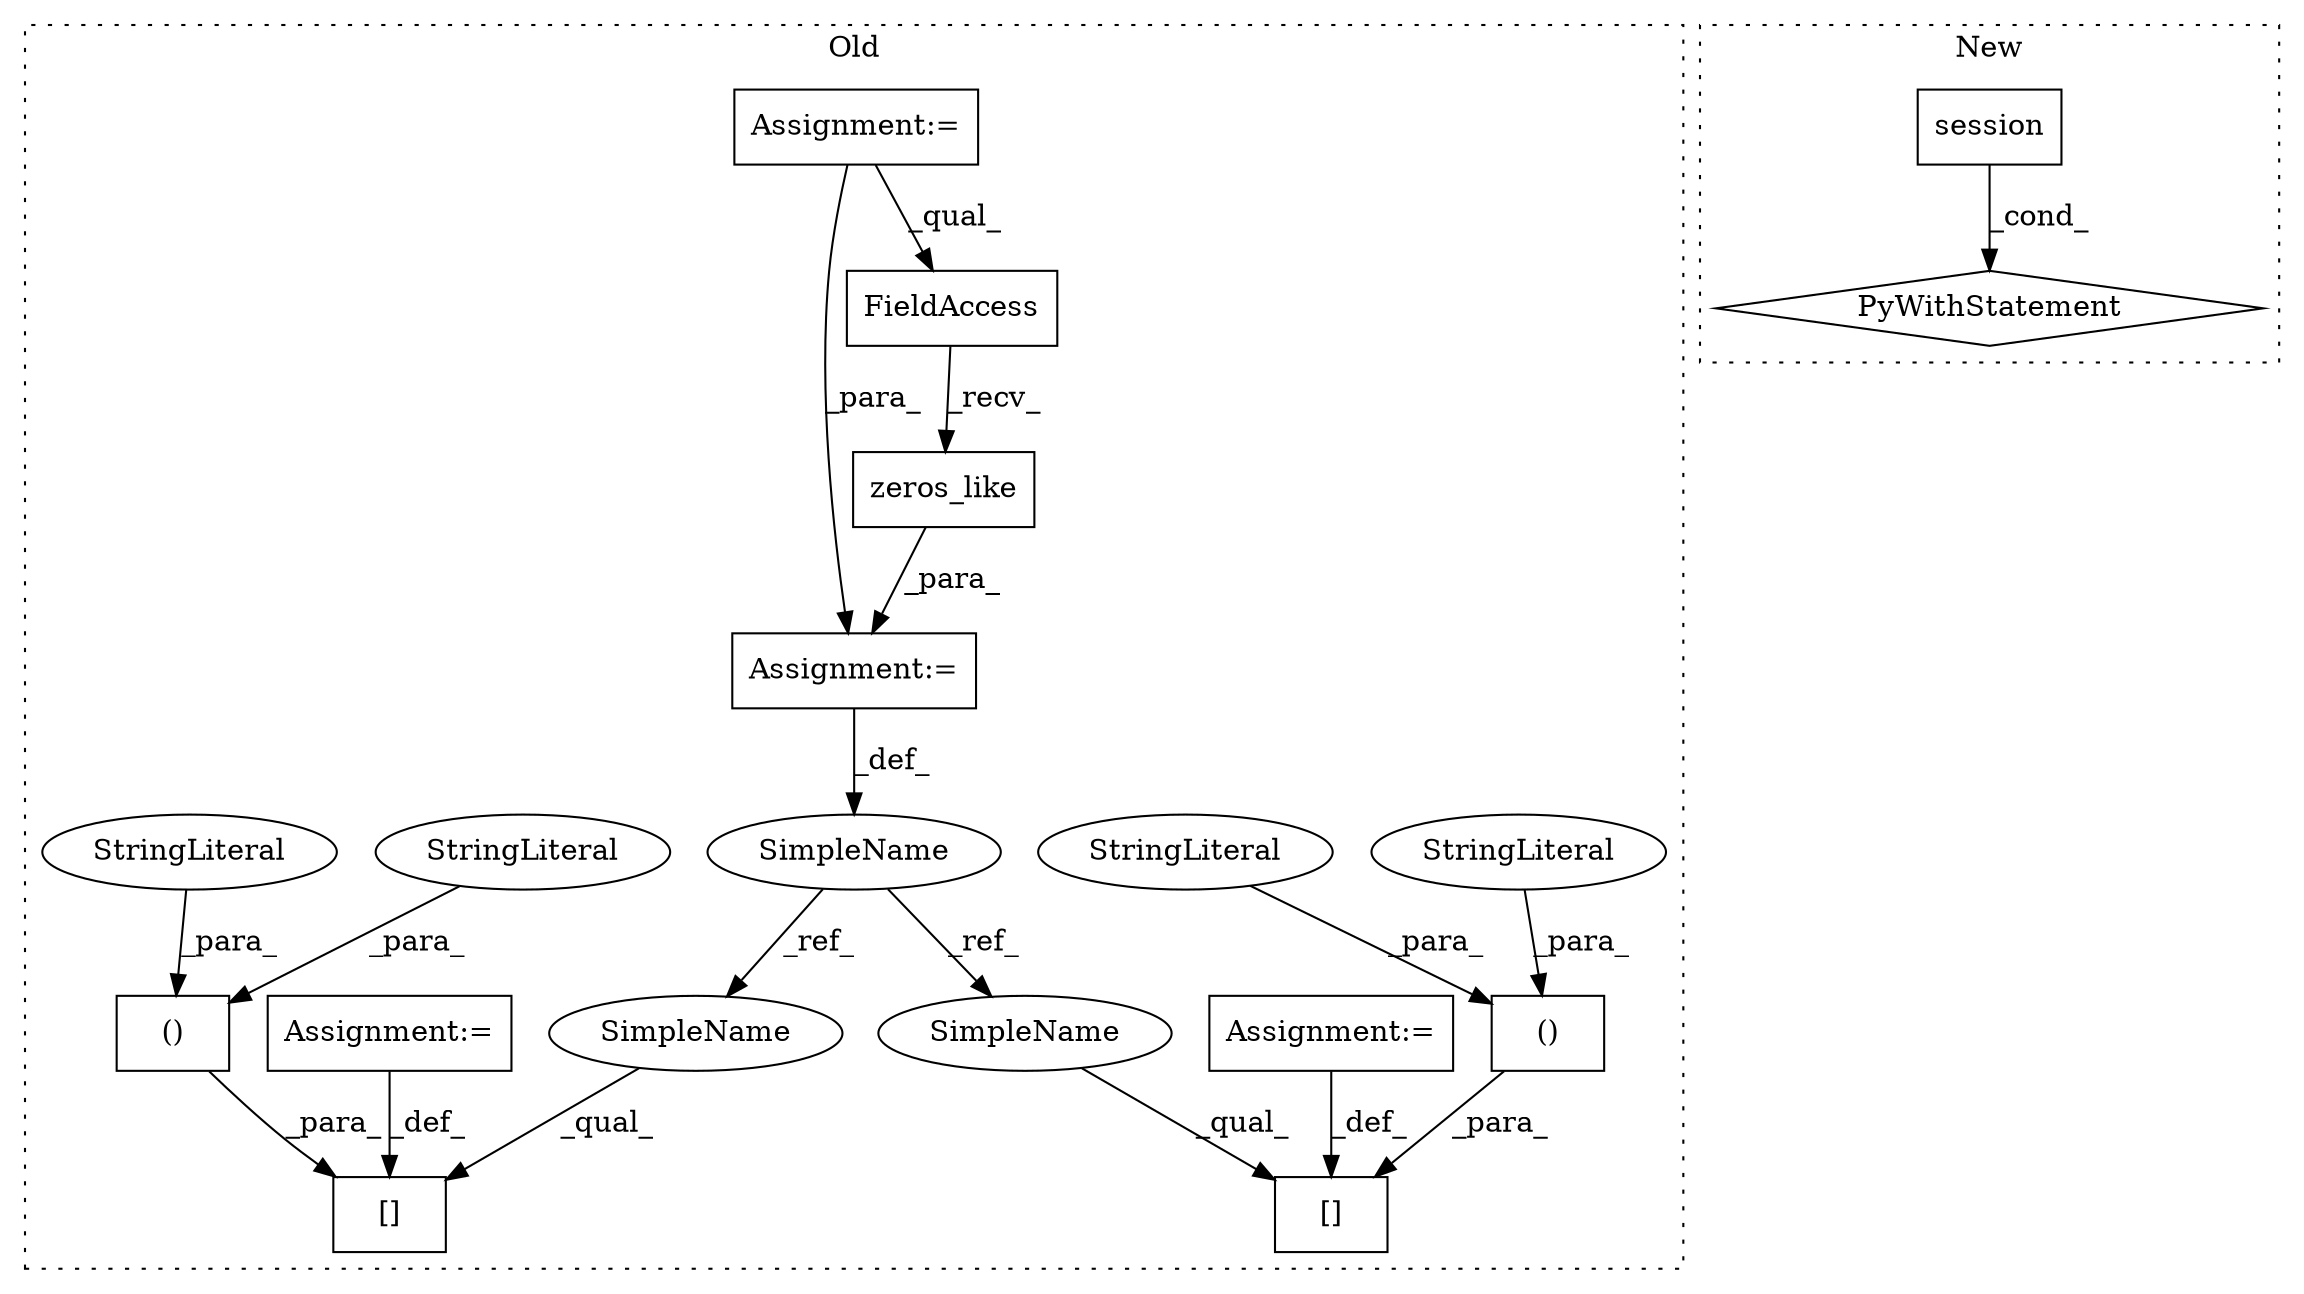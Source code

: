 digraph G {
subgraph cluster0 {
1 [label="zeros_like" a="32" s="40328,40347" l="11,1" shape="box"];
3 [label="[]" a="2" s="40518,40593" l="28,2" shape="box"];
4 [label="()" a="106" s="40546" l="47" shape="box"];
5 [label="[]" a="2" s="40360,40434" l="28,2" shape="box"];
6 [label="()" a="106" s="40388" l="46" shape="box"];
8 [label="SimpleName" a="42" s="40293" l="16" shape="ellipse"];
9 [label="StringLiteral" a="45" s="40577" l="16" shape="ellipse"];
10 [label="StringLiteral" a="45" s="40418" l="16" shape="ellipse"];
11 [label="Assignment:=" a="7" s="40309" l="1" shape="box"];
12 [label="StringLiteral" a="45" s="40388" l="17" shape="ellipse"];
13 [label="Assignment:=" a="7" s="40436" l="1" shape="box"];
14 [label="Assignment:=" a="7" s="40595" l="1" shape="box"];
15 [label="StringLiteral" a="45" s="40546" l="18" shape="ellipse"];
16 [label="FieldAccess" a="22" s="40310" l="17" shape="box"];
17 [label="Assignment:=" a="7" s="39606" l="9" shape="box"];
18 [label="SimpleName" a="42" s="40360" l="16" shape="ellipse"];
19 [label="SimpleName" a="42" s="40518" l="16" shape="ellipse"];
label = "Old";
style="dotted";
}
subgraph cluster1 {
2 [label="PyWithStatement" a="104" s="39346,39370" l="10,2" shape="diamond"];
7 [label="session" a="32" s="39361" l="9" shape="box"];
label = "New";
style="dotted";
}
1 -> 11 [label="_para_"];
4 -> 3 [label="_para_"];
6 -> 5 [label="_para_"];
7 -> 2 [label="_cond_"];
8 -> 18 [label="_ref_"];
8 -> 19 [label="_ref_"];
9 -> 4 [label="_para_"];
10 -> 6 [label="_para_"];
11 -> 8 [label="_def_"];
12 -> 6 [label="_para_"];
13 -> 5 [label="_def_"];
14 -> 3 [label="_def_"];
15 -> 4 [label="_para_"];
16 -> 1 [label="_recv_"];
17 -> 16 [label="_qual_"];
17 -> 11 [label="_para_"];
18 -> 5 [label="_qual_"];
19 -> 3 [label="_qual_"];
}